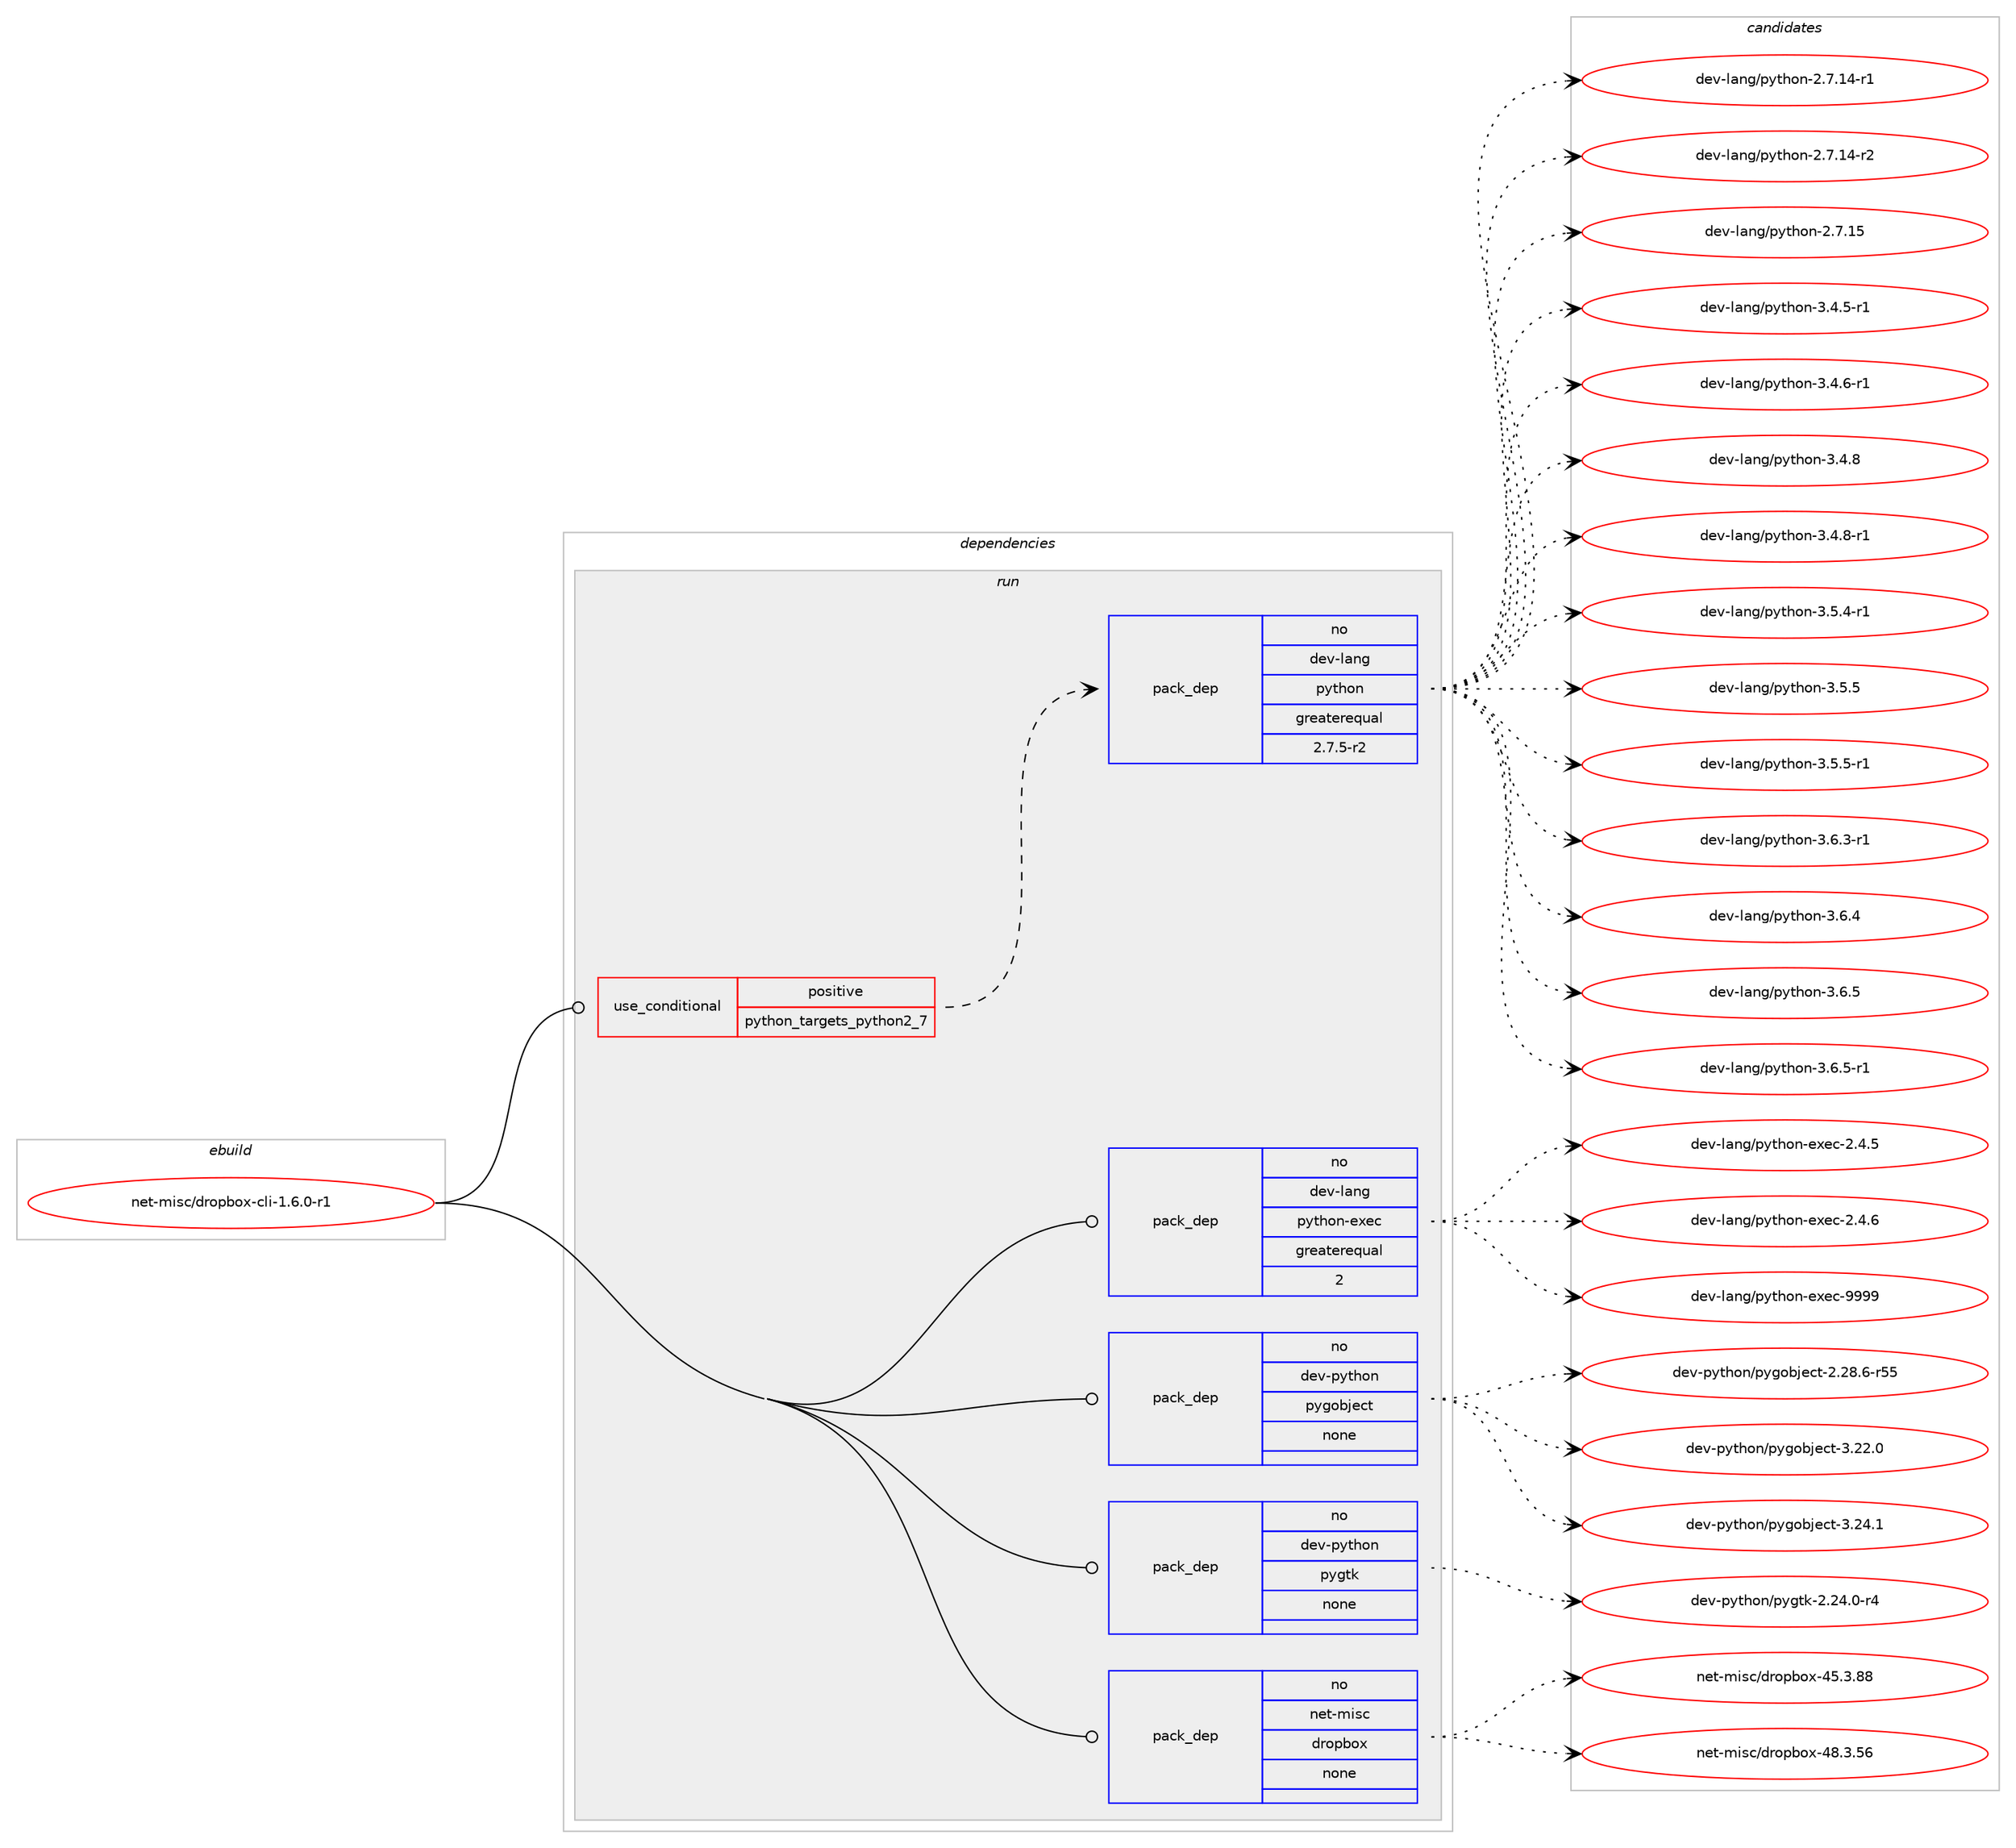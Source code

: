 digraph prolog {

# *************
# Graph options
# *************

newrank=true;
concentrate=true;
compound=true;
graph [rankdir=LR,fontname=Helvetica,fontsize=10,ranksep=1.5];#, ranksep=2.5, nodesep=0.2];
edge  [arrowhead=vee];
node  [fontname=Helvetica,fontsize=10];

# **********
# The ebuild
# **********

subgraph cluster_leftcol {
color=gray;
rank=same;
label=<<i>ebuild</i>>;
id [label="net-misc/dropbox-cli-1.6.0-r1", color=red, width=4, href="../net-misc/dropbox-cli-1.6.0-r1.svg"];
}

# ****************
# The dependencies
# ****************

subgraph cluster_midcol {
color=gray;
label=<<i>dependencies</i>>;
subgraph cluster_compile {
fillcolor="#eeeeee";
style=filled;
label=<<i>compile</i>>;
}
subgraph cluster_compileandrun {
fillcolor="#eeeeee";
style=filled;
label=<<i>compile and run</i>>;
}
subgraph cluster_run {
fillcolor="#eeeeee";
style=filled;
label=<<i>run</i>>;
subgraph cond324 {
dependency1160 [label=<<TABLE BORDER="0" CELLBORDER="1" CELLSPACING="0" CELLPADDING="4"><TR><TD ROWSPAN="3" CELLPADDING="10">use_conditional</TD></TR><TR><TD>positive</TD></TR><TR><TD>python_targets_python2_7</TD></TR></TABLE>>, shape=none, color=red];
subgraph pack818 {
dependency1161 [label=<<TABLE BORDER="0" CELLBORDER="1" CELLSPACING="0" CELLPADDING="4" WIDTH="220"><TR><TD ROWSPAN="6" CELLPADDING="30">pack_dep</TD></TR><TR><TD WIDTH="110">no</TD></TR><TR><TD>dev-lang</TD></TR><TR><TD>python</TD></TR><TR><TD>greaterequal</TD></TR><TR><TD>2.7.5-r2</TD></TR></TABLE>>, shape=none, color=blue];
}
dependency1160:e -> dependency1161:w [weight=20,style="dashed",arrowhead="vee"];
}
id:e -> dependency1160:w [weight=20,style="solid",arrowhead="odot"];
subgraph pack819 {
dependency1162 [label=<<TABLE BORDER="0" CELLBORDER="1" CELLSPACING="0" CELLPADDING="4" WIDTH="220"><TR><TD ROWSPAN="6" CELLPADDING="30">pack_dep</TD></TR><TR><TD WIDTH="110">no</TD></TR><TR><TD>dev-lang</TD></TR><TR><TD>python-exec</TD></TR><TR><TD>greaterequal</TD></TR><TR><TD>2</TD></TR></TABLE>>, shape=none, color=blue];
}
id:e -> dependency1162:w [weight=20,style="solid",arrowhead="odot"];
subgraph pack820 {
dependency1163 [label=<<TABLE BORDER="0" CELLBORDER="1" CELLSPACING="0" CELLPADDING="4" WIDTH="220"><TR><TD ROWSPAN="6" CELLPADDING="30">pack_dep</TD></TR><TR><TD WIDTH="110">no</TD></TR><TR><TD>dev-python</TD></TR><TR><TD>pygobject</TD></TR><TR><TD>none</TD></TR><TR><TD></TD></TR></TABLE>>, shape=none, color=blue];
}
id:e -> dependency1163:w [weight=20,style="solid",arrowhead="odot"];
subgraph pack821 {
dependency1164 [label=<<TABLE BORDER="0" CELLBORDER="1" CELLSPACING="0" CELLPADDING="4" WIDTH="220"><TR><TD ROWSPAN="6" CELLPADDING="30">pack_dep</TD></TR><TR><TD WIDTH="110">no</TD></TR><TR><TD>dev-python</TD></TR><TR><TD>pygtk</TD></TR><TR><TD>none</TD></TR><TR><TD></TD></TR></TABLE>>, shape=none, color=blue];
}
id:e -> dependency1164:w [weight=20,style="solid",arrowhead="odot"];
subgraph pack822 {
dependency1165 [label=<<TABLE BORDER="0" CELLBORDER="1" CELLSPACING="0" CELLPADDING="4" WIDTH="220"><TR><TD ROWSPAN="6" CELLPADDING="30">pack_dep</TD></TR><TR><TD WIDTH="110">no</TD></TR><TR><TD>net-misc</TD></TR><TR><TD>dropbox</TD></TR><TR><TD>none</TD></TR><TR><TD></TD></TR></TABLE>>, shape=none, color=blue];
}
id:e -> dependency1165:w [weight=20,style="solid",arrowhead="odot"];
}
}

# **************
# The candidates
# **************

subgraph cluster_choices {
rank=same;
color=gray;
label=<<i>candidates</i>>;

subgraph choice818 {
color=black;
nodesep=1;
choice100101118451089711010347112121116104111110455046554649524511449 [label="dev-lang/python-2.7.14-r1", color=red, width=4,href="../dev-lang/python-2.7.14-r1.svg"];
choice100101118451089711010347112121116104111110455046554649524511450 [label="dev-lang/python-2.7.14-r2", color=red, width=4,href="../dev-lang/python-2.7.14-r2.svg"];
choice10010111845108971101034711212111610411111045504655464953 [label="dev-lang/python-2.7.15", color=red, width=4,href="../dev-lang/python-2.7.15.svg"];
choice1001011184510897110103471121211161041111104551465246534511449 [label="dev-lang/python-3.4.5-r1", color=red, width=4,href="../dev-lang/python-3.4.5-r1.svg"];
choice1001011184510897110103471121211161041111104551465246544511449 [label="dev-lang/python-3.4.6-r1", color=red, width=4,href="../dev-lang/python-3.4.6-r1.svg"];
choice100101118451089711010347112121116104111110455146524656 [label="dev-lang/python-3.4.8", color=red, width=4,href="../dev-lang/python-3.4.8.svg"];
choice1001011184510897110103471121211161041111104551465246564511449 [label="dev-lang/python-3.4.8-r1", color=red, width=4,href="../dev-lang/python-3.4.8-r1.svg"];
choice1001011184510897110103471121211161041111104551465346524511449 [label="dev-lang/python-3.5.4-r1", color=red, width=4,href="../dev-lang/python-3.5.4-r1.svg"];
choice100101118451089711010347112121116104111110455146534653 [label="dev-lang/python-3.5.5", color=red, width=4,href="../dev-lang/python-3.5.5.svg"];
choice1001011184510897110103471121211161041111104551465346534511449 [label="dev-lang/python-3.5.5-r1", color=red, width=4,href="../dev-lang/python-3.5.5-r1.svg"];
choice1001011184510897110103471121211161041111104551465446514511449 [label="dev-lang/python-3.6.3-r1", color=red, width=4,href="../dev-lang/python-3.6.3-r1.svg"];
choice100101118451089711010347112121116104111110455146544652 [label="dev-lang/python-3.6.4", color=red, width=4,href="../dev-lang/python-3.6.4.svg"];
choice100101118451089711010347112121116104111110455146544653 [label="dev-lang/python-3.6.5", color=red, width=4,href="../dev-lang/python-3.6.5.svg"];
choice1001011184510897110103471121211161041111104551465446534511449 [label="dev-lang/python-3.6.5-r1", color=red, width=4,href="../dev-lang/python-3.6.5-r1.svg"];
dependency1161:e -> choice100101118451089711010347112121116104111110455046554649524511449:w [style=dotted,weight="100"];
dependency1161:e -> choice100101118451089711010347112121116104111110455046554649524511450:w [style=dotted,weight="100"];
dependency1161:e -> choice10010111845108971101034711212111610411111045504655464953:w [style=dotted,weight="100"];
dependency1161:e -> choice1001011184510897110103471121211161041111104551465246534511449:w [style=dotted,weight="100"];
dependency1161:e -> choice1001011184510897110103471121211161041111104551465246544511449:w [style=dotted,weight="100"];
dependency1161:e -> choice100101118451089711010347112121116104111110455146524656:w [style=dotted,weight="100"];
dependency1161:e -> choice1001011184510897110103471121211161041111104551465246564511449:w [style=dotted,weight="100"];
dependency1161:e -> choice1001011184510897110103471121211161041111104551465346524511449:w [style=dotted,weight="100"];
dependency1161:e -> choice100101118451089711010347112121116104111110455146534653:w [style=dotted,weight="100"];
dependency1161:e -> choice1001011184510897110103471121211161041111104551465346534511449:w [style=dotted,weight="100"];
dependency1161:e -> choice1001011184510897110103471121211161041111104551465446514511449:w [style=dotted,weight="100"];
dependency1161:e -> choice100101118451089711010347112121116104111110455146544652:w [style=dotted,weight="100"];
dependency1161:e -> choice100101118451089711010347112121116104111110455146544653:w [style=dotted,weight="100"];
dependency1161:e -> choice1001011184510897110103471121211161041111104551465446534511449:w [style=dotted,weight="100"];
}
subgraph choice819 {
color=black;
nodesep=1;
choice1001011184510897110103471121211161041111104510112010199455046524653 [label="dev-lang/python-exec-2.4.5", color=red, width=4,href="../dev-lang/python-exec-2.4.5.svg"];
choice1001011184510897110103471121211161041111104510112010199455046524654 [label="dev-lang/python-exec-2.4.6", color=red, width=4,href="../dev-lang/python-exec-2.4.6.svg"];
choice10010111845108971101034711212111610411111045101120101994557575757 [label="dev-lang/python-exec-9999", color=red, width=4,href="../dev-lang/python-exec-9999.svg"];
dependency1162:e -> choice1001011184510897110103471121211161041111104510112010199455046524653:w [style=dotted,weight="100"];
dependency1162:e -> choice1001011184510897110103471121211161041111104510112010199455046524654:w [style=dotted,weight="100"];
dependency1162:e -> choice10010111845108971101034711212111610411111045101120101994557575757:w [style=dotted,weight="100"];
}
subgraph choice820 {
color=black;
nodesep=1;
choice1001011184511212111610411111047112121103111981061019911645504650564654451145353 [label="dev-python/pygobject-2.28.6-r55", color=red, width=4,href="../dev-python/pygobject-2.28.6-r55.svg"];
choice1001011184511212111610411111047112121103111981061019911645514650504648 [label="dev-python/pygobject-3.22.0", color=red, width=4,href="../dev-python/pygobject-3.22.0.svg"];
choice1001011184511212111610411111047112121103111981061019911645514650524649 [label="dev-python/pygobject-3.24.1", color=red, width=4,href="../dev-python/pygobject-3.24.1.svg"];
dependency1163:e -> choice1001011184511212111610411111047112121103111981061019911645504650564654451145353:w [style=dotted,weight="100"];
dependency1163:e -> choice1001011184511212111610411111047112121103111981061019911645514650504648:w [style=dotted,weight="100"];
dependency1163:e -> choice1001011184511212111610411111047112121103111981061019911645514650524649:w [style=dotted,weight="100"];
}
subgraph choice821 {
color=black;
nodesep=1;
choice1001011184511212111610411111047112121103116107455046505246484511452 [label="dev-python/pygtk-2.24.0-r4", color=red, width=4,href="../dev-python/pygtk-2.24.0-r4.svg"];
dependency1164:e -> choice1001011184511212111610411111047112121103116107455046505246484511452:w [style=dotted,weight="100"];
}
subgraph choice822 {
color=black;
nodesep=1;
choice110101116451091051159947100114111112981111204552534651465656 [label="net-misc/dropbox-45.3.88", color=red, width=4,href="../net-misc/dropbox-45.3.88.svg"];
choice110101116451091051159947100114111112981111204552564651465354 [label="net-misc/dropbox-48.3.56", color=red, width=4,href="../net-misc/dropbox-48.3.56.svg"];
dependency1165:e -> choice110101116451091051159947100114111112981111204552534651465656:w [style=dotted,weight="100"];
dependency1165:e -> choice110101116451091051159947100114111112981111204552564651465354:w [style=dotted,weight="100"];
}
}

}
